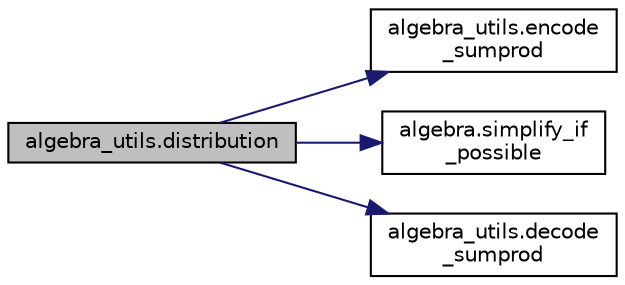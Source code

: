 digraph "algebra_utils.distribution"
{
  edge [fontname="Helvetica",fontsize="10",labelfontname="Helvetica",labelfontsize="10"];
  node [fontname="Helvetica",fontsize="10",shape=record];
  rankdir="LR";
  Node1 [label="algebra_utils.distribution",height=0.2,width=0.4,color="black", fillcolor="grey75", style="filled", fontcolor="black"];
  Node1 -> Node2 [color="midnightblue",fontsize="10",style="solid",fontname="Helvetica"];
  Node2 [label="algebra_utils.encode\l_sumprod",height=0.2,width=0.4,color="black", fillcolor="white", style="filled",URL="$namespacealgebra__utils.html#a7de0b2c00005ecb3b70ad588f2f730cf"];
  Node1 -> Node3 [color="midnightblue",fontsize="10",style="solid",fontname="Helvetica"];
  Node3 [label="algebra.simplify_if\l_possible",height=0.2,width=0.4,color="black", fillcolor="white", style="filled",URL="$namespacealgebra.html#a3d670661d8c8c55f6bbdd902678f08a8"];
  Node1 -> Node4 [color="midnightblue",fontsize="10",style="solid",fontname="Helvetica"];
  Node4 [label="algebra_utils.decode\l_sumprod",height=0.2,width=0.4,color="black", fillcolor="white", style="filled",URL="$namespacealgebra__utils.html#af0909a57619acd1ee404a4d1c71dc426"];
}
